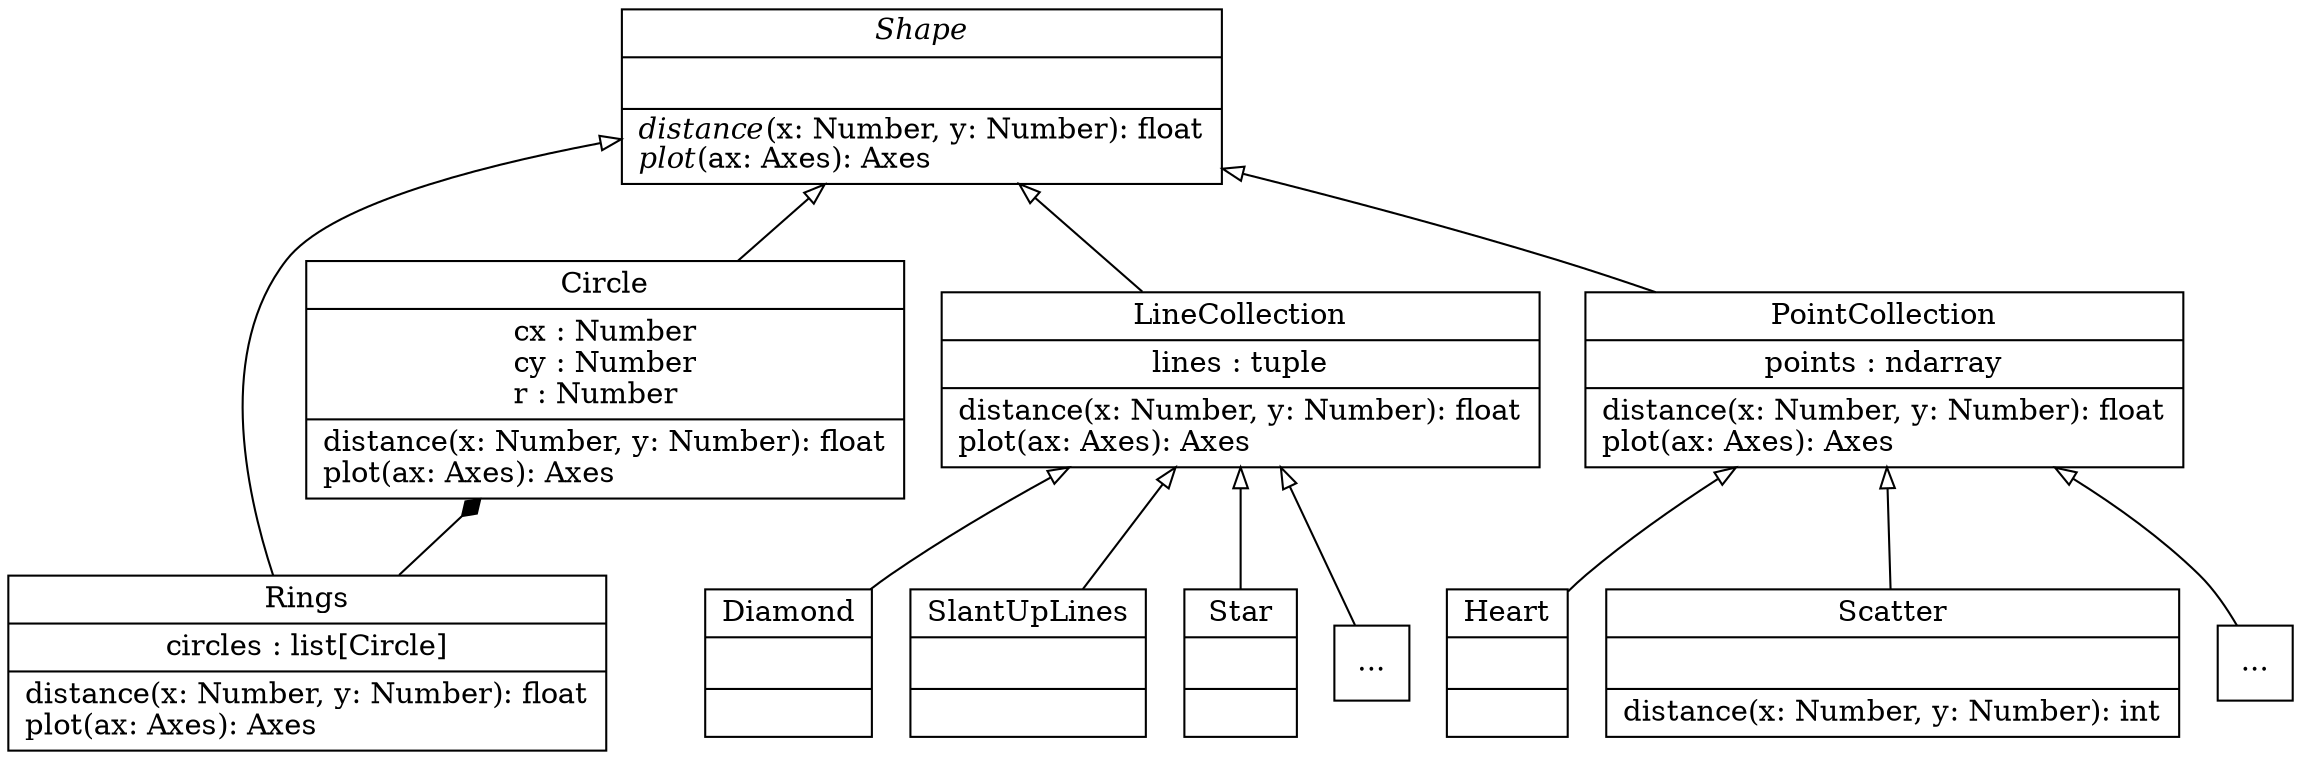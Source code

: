 digraph "classes_data_morph" {
rankdir=BT
charset="utf-8"

"data_morph.shapes.bases.shape.Shape" [color="black", fontcolor="black", label=<{<I>Shape</I>|<br ALIGN="LEFT"/>|<I>distance</I>(x: Number, y: Number): float<br ALIGN="LEFT"/><I>plot</I>(ax: Axes): Axes<br ALIGN="LEFT"/>}>, shape="record", style="solid"];


"data_morph.shapes.circles.Rings" [color="black", fontcolor="black", label=<{Rings|circles : list[Circle]<br ALIGN="LEFT"/>|distance(x: Number, y: Number): float<br ALIGN="LEFT"/>plot(ax: Axes): Axes<br ALIGN="LEFT"/>}>, shape="record", style="solid"];
"data_morph.shapes.circles.Rings" -> "data_morph.shapes.bases.shape.Shape" [arrowhead="empty", arrowtail="none"];
"data_morph.shapes.circles.Rings" -> "data_morph.shapes.circles.Circle" [arrowhead="diamond", arrowtail="none"];  # this shows composition

"data_morph.shapes.circles.Circle" [color="black", fontcolor="black", label=<{Circle|cx : Number<br ALIGN="LEFT"/>cy : Number<br ALIGN="LEFT"/>r : Number<br ALIGN="LEFT"/>|distance(x: Number, y: Number): float<br ALIGN="LEFT"/>plot(ax: Axes): Axes<br ALIGN="LEFT"/>}>, shape="record", style="solid"];
"data_morph.shapes.circles.Circle" -> "data_morph.shapes.bases.shape.Shape" [arrowhead="empty", arrowtail="none"];


"data_morph.shapes.bases.line_collection.LineCollection" [color="black", fontcolor="black", label=<{LineCollection|lines : tuple<br ALIGN="LEFT"/>|distance(x: Number, y: Number): float<br ALIGN="LEFT"/>plot(ax: Axes): Axes<br ALIGN="LEFT"/>}>, shape="record", style="solid"];
"data_morph.shapes.bases.line_collection.LineCollection" -> "data_morph.shapes.bases.shape.Shape" [arrowhead="empty", arrowtail="none"];

"data_morph.shapes.polygons.Diamond" [color="black", fontcolor="black", label=<{Diamond|<br ALIGN="LEFT"/>|}>, shape="record", style="solid"];
"data_morph.shapes.polygons.Diamond" -> "data_morph.shapes.bases.line_collection.LineCollection" [arrowhead="empty", arrowtail="none"];

#"data_morph.shapes.lines.HighLines" [color="black", fontcolor="black", label=<{HighLines|<br ALIGN="LEFT"/>|}>, shape="record", style="solid"];
#"data_morph.shapes.lines.HighLines" -> "data_morph.shapes.bases.line_collection.LineCollection" [arrowhead="empty", arrowtail="none"];

#"data_morph.shapes.lines.HorizontalLines" [color="black", fontcolor="black", label=<{HorizontalLines|<br ALIGN="LEFT"/>|}>, shape="record", style="solid"];
#"data_morph.shapes.lines.HorizontalLines" -> "data_morph.shapes.bases.line_collection.LineCollection" [arrowhead="empty", arrowtail="none"];

#"data_morph.shapes.polygons.Rectangle" [color="black", fontcolor="black", label=<{Rectangle|<br ALIGN="LEFT"/>|}>, shape="record", style="solid"];
#"data_morph.shapes.polygons.Rectangle" -> "data_morph.shapes.bases.line_collection.LineCollection" [arrowhead="empty", arrowtail="none"];

#"data_morph.shapes.lines.SlantDownLines" [color="black", fontcolor="black", label=<{SlantDownLines|<br ALIGN="LEFT"/>|}>, shape="record", style="solid"];
#"data_morph.shapes.lines.SlantDownLines" -> "data_morph.shapes.bases.line_collection.LineCollection" [arrowhead="empty", arrowtail="none"];

"data_morph.shapes.lines.SlantUpLines" [color="black", fontcolor="black", label=<{SlantUpLines|<br ALIGN="LEFT"/>|}>, shape="record", style="solid"];
"data_morph.shapes.lines.SlantUpLines" -> "data_morph.shapes.bases.line_collection.LineCollection" [arrowhead="empty", arrowtail="none"];

"data_morph.shapes.polygons.Star" [color="black", fontcolor="black", label=<{Star|<br ALIGN="LEFT"/>|}>, shape="record", style="solid"];
"data_morph.shapes.polygons.Star" -> "data_morph.shapes.bases.line_collection.LineCollection" [arrowhead="empty", arrowtail="none"];

#"data_morph.shapes.lines.VerticalLines" [color="black", fontcolor="black", label=<{VerticalLines|<br ALIGN="LEFT"/>|}>, shape="record", style="solid"];
#"data_morph.shapes.lines.VerticalLines" -> "data_morph.shapes.bases.line_collection.LineCollection" [arrowhead="empty", arrowtail="none"];

#"data_morph.shapes.lines.WideLines" [color="black", fontcolor="black", label=<{WideLines|<br ALIGN="LEFT"/>|}>, shape="record", style="solid"];
#"data_morph.shapes.lines.WideLines" -> "data_morph.shapes.bases.line_collection.LineCollection" [arrowhead="empty", arrowtail="none"];

#"data_morph.shapes.lines.XLines" [color="black", fontcolor="black", label=<{XLines|<br ALIGN="LEFT"/>|}>, shape="record", style="solid"];
#"data_morph.shapes.lines.XLines" -> "data_morph.shapes.bases.line_collection.LineCollection" [arrowhead="empty", arrowtail="none"];

"data_morph.shapes.lines.others" [color="black", fontcolor="black", label=<...>, shape="square", style="solid"];
"data_morph.shapes.lines.others" -> "data_morph.shapes.bases.line_collection.LineCollection" [arrowhead="empty", arrowtail="none"];


"data_morph.shapes.bases.point_collection.PointCollection" [color="black", fontcolor="black", label=<{PointCollection|points : ndarray<br ALIGN="LEFT"/>|distance(x: Number, y: Number): float<br ALIGN="LEFT"/>plot(ax: Axes): Axes<br ALIGN="LEFT"/>}>, shape="record", style="solid"];
"data_morph.shapes.bases.point_collection.PointCollection" -> "data_morph.shapes.bases.shape.Shape" [arrowhead="empty", arrowtail="none"];

#"data_morph.shapes.points.DotsGrid" [color="black", fontcolor="black", label=<{DotsGrid|<br ALIGN="LEFT"/>|}>, shape="record", style="solid"];
#"data_morph.shapes.points.DotsGrid" -> "data_morph.shapes.bases.point_collection.PointCollection" [arrowhead="empty", arrowtail="none"];

#"data_morph.shapes.points.DownParabola" [color="black", fontcolor="black", label=<{DownParabola|<br ALIGN="LEFT"/>|}>, shape="record", style="solid"];
#"data_morph.shapes.points.DownParabola" -> "data_morph.shapes.bases.point_collection.PointCollection" [arrowhead="empty", arrowtail="none"];

"data_morph.shapes.points.Heart" [color="black", fontcolor="black", label=<{Heart|<br ALIGN="LEFT"/>|}>, shape="record", style="solid"];
"data_morph.shapes.points.Heart" -> "data_morph.shapes.bases.point_collection.PointCollection" [arrowhead="empty", arrowtail="none"];

#"data_morph.shapes.points.LeftParabola" [color="black", fontcolor="black", label=<{LeftParabola|<br ALIGN="LEFT"/>|}>, shape="record", style="solid"];
#"data_morph.shapes.points.LeftParabola" -> "data_morph.shapes.bases.point_collection.PointCollection" [arrowhead="empty", arrowtail="none"];

#"data_morph.shapes.points.RightParabola" [color="black", fontcolor="black", label=<{RightParabola|<br ALIGN="LEFT"/>|}>, shape="record", style="solid"];
#"data_morph.shapes.points.RightParabola" -> "data_morph.shapes.bases.point_collection.PointCollection" [arrowhead="empty", arrowtail="none"];

"data_morph.shapes.points.Scatter" [color="black", fontcolor="black", label=<{Scatter|<br ALIGN="LEFT"/>|distance(x: Number, y: Number): int<br ALIGN="LEFT"/>}>, shape="record", style="solid"];
"data_morph.shapes.points.Scatter" -> "data_morph.shapes.bases.point_collection.PointCollection" [arrowhead="empty", arrowtail="none"];

#"data_morph.shapes.points.UpParabola" [color="black", fontcolor="black", label=<{UpParabola|<br ALIGN="LEFT"/>|}>, shape="record", style="solid"];
#"data_morph.shapes.points.UpParabola" -> "data_morph.shapes.bases.point_collection.PointCollection" [arrowhead="empty", arrowtail="none"];

"data_morph.shapes.points.others" [color="black", fontcolor="black", label=<...>, shape="square", style="solid"];
"data_morph.shapes.points.others" -> "data_morph.shapes.bases.point_collection.PointCollection" [arrowhead="empty", arrowtail="none"];

}
